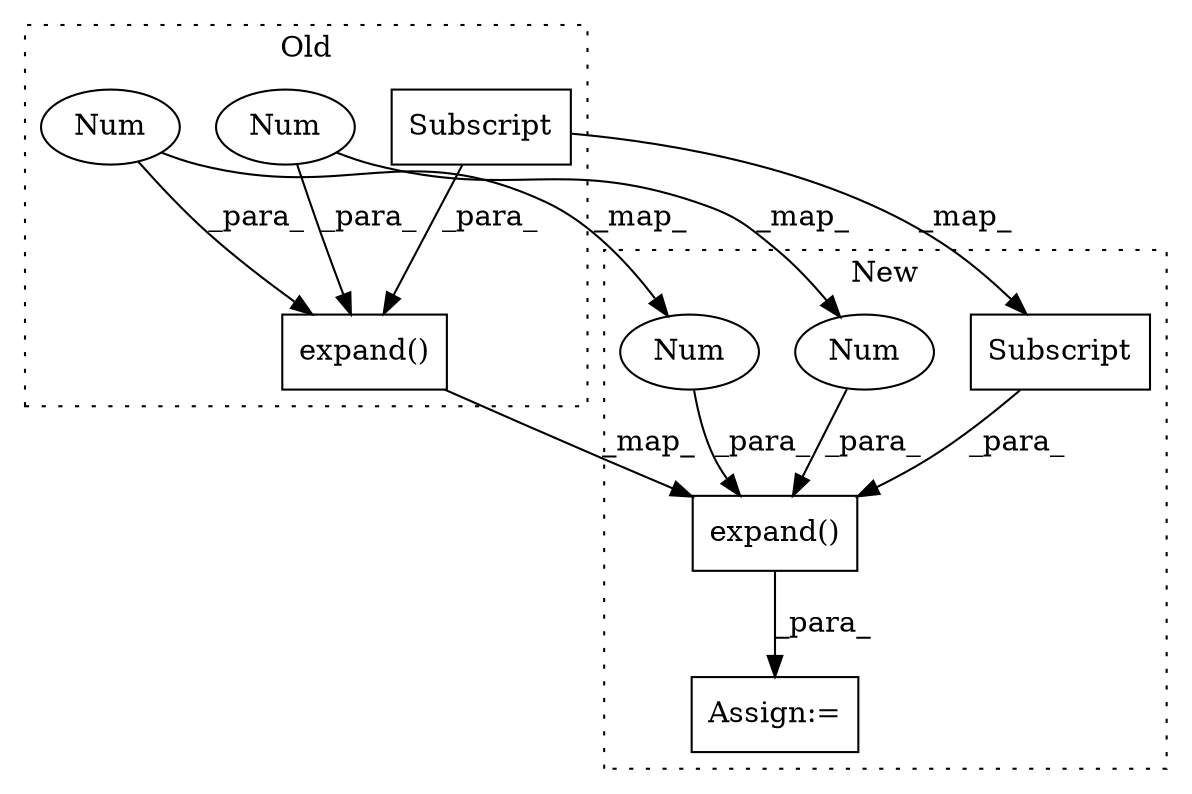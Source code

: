 digraph G {
subgraph cluster0 {
1 [label="expand()" a="75" s="11952,11989" l="13,1" shape="box"];
3 [label="Num" a="76" s="11983" l="2" shape="ellipse"];
6 [label="Num" a="76" s="11987" l="2" shape="ellipse"];
9 [label="Subscript" a="63" s="11965,0" l="12,0" shape="box"];
label = "Old";
style="dotted";
}
subgraph cluster1 {
2 [label="expand()" a="75" s="11926,11963" l="13,1" shape="box"];
4 [label="Num" a="76" s="11957" l="2" shape="ellipse"];
5 [label="Num" a="76" s="11961" l="2" shape="ellipse"];
7 [label="Assign:=" a="68" s="11923" l="3" shape="box"];
8 [label="Subscript" a="63" s="11939,0" l="12,0" shape="box"];
label = "New";
style="dotted";
}
1 -> 2 [label="_map_"];
2 -> 7 [label="_para_"];
3 -> 1 [label="_para_"];
3 -> 4 [label="_map_"];
4 -> 2 [label="_para_"];
5 -> 2 [label="_para_"];
6 -> 5 [label="_map_"];
6 -> 1 [label="_para_"];
8 -> 2 [label="_para_"];
9 -> 8 [label="_map_"];
9 -> 1 [label="_para_"];
}